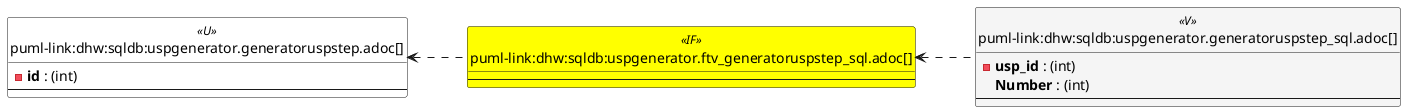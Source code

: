 @startuml
left to right direction
'top to bottom direction
hide circle
'avoide "." issues:
set namespaceSeparator none


skinparam class {
  BackgroundColor White
  BackgroundColor<<FN>> Yellow
  BackgroundColor<<FS>> Yellow
  BackgroundColor<<FT>> LightGray
  BackgroundColor<<IF>> Yellow
  BackgroundColor<<IS>> Yellow
  BackgroundColor<<P>> Aqua
  BackgroundColor<<PC>> Aqua
  BackgroundColor<<SN>> Yellow
  BackgroundColor<<SO>> SlateBlue
  BackgroundColor<<TF>> LightGray
  BackgroundColor<<TR>> Tomato
  BackgroundColor<<U>> White
  BackgroundColor<<V>> WhiteSmoke
  BackgroundColor<<X>> Aqua
  BackgroundColor<<external>> AliceBlue
}


entity "puml-link:dhw:sqldb:uspgenerator.ftv_generatoruspstep_sql.adoc[]" as uspgenerator.ftv_GeneratorUspStep_sql << IF >> {
  --
}

entity "puml-link:dhw:sqldb:uspgenerator.generatoruspstep.adoc[]" as uspgenerator.GeneratorUspStep << U >> {
  - **id** : (int)
  --
}

entity "puml-link:dhw:sqldb:uspgenerator.generatoruspstep_sql.adoc[]" as uspgenerator.GeneratorUspStep_Sql << V >> {
  - **usp_id** : (int)
  **Number** : (int)
  --
}

uspgenerator.ftv_GeneratorUspStep_sql <.. uspgenerator.GeneratorUspStep_Sql
uspgenerator.GeneratorUspStep <.. uspgenerator.ftv_GeneratorUspStep_sql
@enduml

